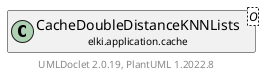 @startuml
    remove .*\.(Instance|Par|Parameterizer|Factory)$
    set namespaceSeparator none
    hide empty fields
    hide empty methods

    class "<size:14>CacheDoubleDistanceKNNLists.Par\n<size:10>elki.application.cache" as elki.application.cache.CacheDoubleDistanceKNNLists.Par<O> [[CacheDoubleDistanceKNNLists.Par.html]] {
        {static} +CACHE_ID: OptionID
        {static} +DISTANCE_ID: OptionID
        {static} +K_ID: OptionID
        -database: Database
        -distance: Distance<? super O>
        -k: int
        -out: Path
        +configure(Parameterization): void
        +make(): CacheDoubleDistanceKNNLists<O>
    }

    abstract class "<size:14>AbstractApplication.Par\n<size:10>elki.application" as elki.application.AbstractApplication.Par [[../AbstractApplication.Par.html]] {
        {abstract} +make(): AbstractApplication
    }
    class "<size:14>CacheDoubleDistanceKNNLists\n<size:10>elki.application.cache" as elki.application.cache.CacheDoubleDistanceKNNLists<O> [[CacheDoubleDistanceKNNLists.html]]

    elki.application.AbstractApplication.Par <|-- elki.application.cache.CacheDoubleDistanceKNNLists.Par
    elki.application.cache.CacheDoubleDistanceKNNLists +-- elki.application.cache.CacheDoubleDistanceKNNLists.Par

    center footer UMLDoclet 2.0.19, PlantUML 1.2022.8
@enduml
